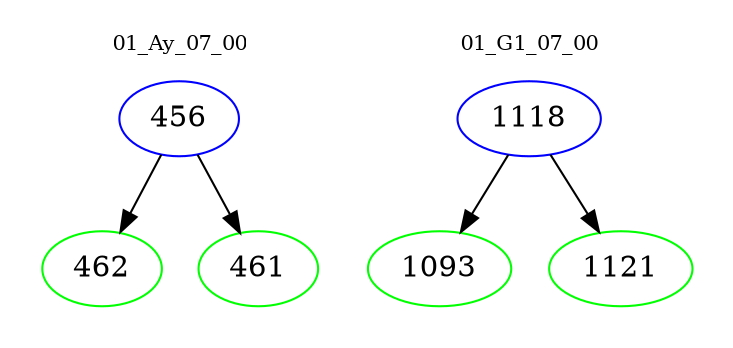 digraph{
subgraph cluster_0 {
color = white
label = "01_Ay_07_00";
fontsize=10;
T0_456 [label="456", color="blue"]
T0_456 -> T0_462 [color="black"]
T0_462 [label="462", color="green"]
T0_456 -> T0_461 [color="black"]
T0_461 [label="461", color="green"]
}
subgraph cluster_1 {
color = white
label = "01_G1_07_00";
fontsize=10;
T1_1118 [label="1118", color="blue"]
T1_1118 -> T1_1093 [color="black"]
T1_1093 [label="1093", color="green"]
T1_1118 -> T1_1121 [color="black"]
T1_1121 [label="1121", color="green"]
}
}
